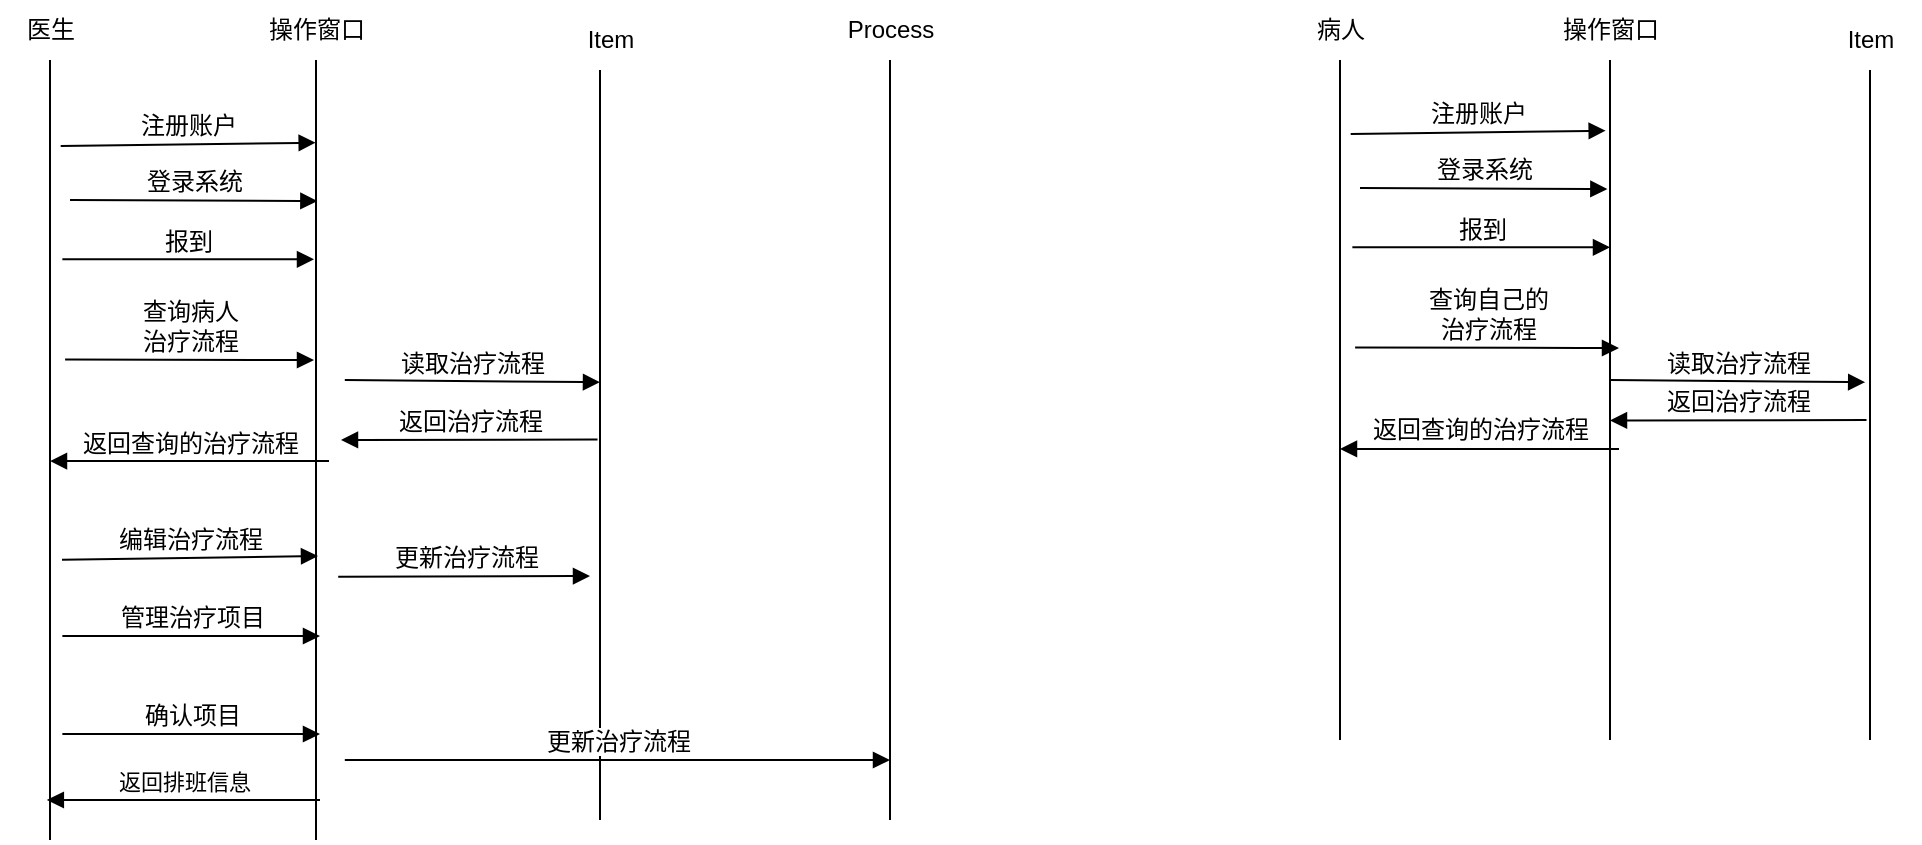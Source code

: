 <mxfile>
    <diagram id="BYAgiORMlI9uqCXqJPYh" name="第 1 页">
        <mxGraphModel dx="823" dy="610" grid="1" gridSize="10" guides="1" tooltips="1" connect="1" arrows="1" fold="1" page="1" pageScale="1" pageWidth="827" pageHeight="583" math="0" shadow="0">
            <root>
                <mxCell id="0"/>
                <mxCell id="1" parent="0"/>
                <mxCell id="20" value="&lt;span style=&quot;font-size: 12px; background-color: rgb(255, 255, 255);&quot;&gt;注册账户&lt;/span&gt;" style="html=1;verticalAlign=bottom;endArrow=block;entryX=-0.216;entryY=0.067;entryDx=0;entryDy=0;entryPerimeter=0;exitX=1.034;exitY=0.118;exitDx=0;exitDy=0;exitPerimeter=0;" edge="1" parent="1">
                    <mxGeometry width="80" relative="1" as="geometry">
                        <mxPoint x="115.34" y="152.98" as="sourcePoint"/>
                        <mxPoint x="242.84" y="151.34" as="targetPoint"/>
                    </mxGeometry>
                </mxCell>
                <mxCell id="21" value="&lt;span style=&quot;font-size: 12px; background-color: rgb(255, 255, 255);&quot;&gt;登录系统&lt;/span&gt;" style="html=1;verticalAlign=bottom;endArrow=block;entryX=-0.132;entryY=0.026;entryDx=0;entryDy=0;entryPerimeter=0;" edge="1" parent="1">
                    <mxGeometry x="0.003" width="80" relative="1" as="geometry">
                        <mxPoint x="120" y="180" as="sourcePoint"/>
                        <mxPoint x="243.68" y="180.52" as="targetPoint"/>
                        <mxPoint as="offset"/>
                    </mxGeometry>
                </mxCell>
                <mxCell id="22" value="&lt;span style=&quot;font-size: 12px; background-color: rgb(255, 255, 255);&quot;&gt;报到&lt;/span&gt;" style="html=1;verticalAlign=bottom;endArrow=block;exitX=1.118;exitY=0.633;exitDx=0;exitDy=0;exitPerimeter=0;" edge="1" parent="1">
                    <mxGeometry x="0.003" width="80" relative="1" as="geometry">
                        <mxPoint x="116.18" y="209.63" as="sourcePoint"/>
                        <mxPoint x="242" y="209.63" as="targetPoint"/>
                        <mxPoint as="offset"/>
                    </mxGeometry>
                </mxCell>
                <mxCell id="60" style="edgeStyle=none;html=1;endArrow=none;endFill=0;" edge="1" parent="1" source="29">
                    <mxGeometry relative="1" as="geometry">
                        <mxPoint x="110" y="500" as="targetPoint"/>
                    </mxGeometry>
                </mxCell>
                <mxCell id="29" value="医生" style="text;html=1;align=center;verticalAlign=middle;resizable=0;points=[];autosize=1;strokeColor=none;fillColor=none;" vertex="1" parent="1">
                    <mxGeometry x="85" y="80" width="50" height="30" as="geometry"/>
                </mxCell>
                <mxCell id="30" value="&lt;span style=&quot;font-size: 12px; background-color: rgb(255, 255, 255);&quot;&gt;查询病人&lt;br&gt;治疗流程&lt;/span&gt;" style="html=1;verticalAlign=bottom;endArrow=block;exitX=1.255;exitY=0.921;exitDx=0;exitDy=0;exitPerimeter=0;" edge="1" parent="1">
                    <mxGeometry x="0.001" width="80" relative="1" as="geometry">
                        <mxPoint x="117.55" y="259.73" as="sourcePoint"/>
                        <mxPoint x="242" y="260.0" as="targetPoint"/>
                        <mxPoint as="offset"/>
                        <Array as="points">
                            <mxPoint x="240" y="260"/>
                        </Array>
                    </mxGeometry>
                </mxCell>
                <mxCell id="31" value="&lt;span style=&quot;font-size: 12px; background-color: rgb(255, 255, 255);&quot;&gt;返回查询的治疗流程&lt;/span&gt;" style="html=1;verticalAlign=bottom;endArrow=block;entryX=0.5;entryY=0.011;entryDx=0;entryDy=0;entryPerimeter=0;" edge="1" parent="1">
                    <mxGeometry x="-0.001" width="80" relative="1" as="geometry">
                        <mxPoint x="249.5" y="310.55" as="sourcePoint"/>
                        <mxPoint x="110" y="310.55" as="targetPoint"/>
                        <mxPoint as="offset"/>
                    </mxGeometry>
                </mxCell>
                <mxCell id="32" value="&lt;span style=&quot;font-size: 12px; background-color: rgb(255, 255, 255);&quot;&gt;编辑治疗流程&lt;/span&gt;" style="html=1;verticalAlign=bottom;endArrow=block;entryX=-0.177;entryY=0.253;entryDx=0;entryDy=0;entryPerimeter=0;" edge="1" parent="1">
                    <mxGeometry width="80" relative="1" as="geometry">
                        <mxPoint x="116" y="359.82" as="sourcePoint"/>
                        <mxPoint x="244" y="358" as="targetPoint"/>
                    </mxGeometry>
                </mxCell>
                <mxCell id="33" value="返回排班信息" style="html=1;verticalAlign=bottom;endArrow=block;exitX=-0.191;exitY=0.21;exitDx=0;exitDy=0;exitPerimeter=0;" edge="1" parent="1">
                    <mxGeometry width="80" relative="1" as="geometry">
                        <mxPoint x="245" y="480.0" as="sourcePoint"/>
                        <mxPoint x="108.42" y="480.0" as="targetPoint"/>
                    </mxGeometry>
                </mxCell>
                <mxCell id="34" value="&lt;span style=&quot;font-size: 12px; background-color: rgb(255, 255, 255);&quot;&gt;更新治疗流程&lt;/span&gt;" style="html=1;verticalAlign=bottom;endArrow=block;exitX=0.91;exitY=0.313;exitDx=0;exitDy=0;exitPerimeter=0;" edge="1" parent="1">
                    <mxGeometry x="0.005" width="80" relative="1" as="geometry">
                        <mxPoint x="254.1" y="368.329" as="sourcePoint"/>
                        <mxPoint x="380" y="368" as="targetPoint"/>
                        <mxPoint as="offset"/>
                    </mxGeometry>
                </mxCell>
                <mxCell id="47" value="&lt;span style=&quot;font-size: 12px; background-color: rgb(255, 255, 255);&quot;&gt;注册账户&lt;/span&gt;" style="html=1;verticalAlign=bottom;endArrow=block;entryX=-0.216;entryY=0.067;entryDx=0;entryDy=0;entryPerimeter=0;exitX=1.034;exitY=0.118;exitDx=0;exitDy=0;exitPerimeter=0;" edge="1" parent="1">
                    <mxGeometry width="80" relative="1" as="geometry">
                        <mxPoint x="760.34" y="146.98" as="sourcePoint"/>
                        <mxPoint x="887.84" y="145.34" as="targetPoint"/>
                    </mxGeometry>
                </mxCell>
                <mxCell id="48" value="&lt;span style=&quot;font-size: 12px; background-color: rgb(255, 255, 255);&quot;&gt;登录系统&lt;/span&gt;" style="html=1;verticalAlign=bottom;endArrow=block;entryX=-0.132;entryY=0.026;entryDx=0;entryDy=0;entryPerimeter=0;" edge="1" parent="1">
                    <mxGeometry x="0.003" width="80" relative="1" as="geometry">
                        <mxPoint x="765.0" y="174" as="sourcePoint"/>
                        <mxPoint x="888.68" y="174.52" as="targetPoint"/>
                        <mxPoint as="offset"/>
                    </mxGeometry>
                </mxCell>
                <mxCell id="49" value="&lt;span style=&quot;font-size: 12px; background-color: rgb(255, 255, 255);&quot;&gt;报到&lt;/span&gt;" style="html=1;verticalAlign=bottom;endArrow=block;exitX=1.118;exitY=0.633;exitDx=0;exitDy=0;exitPerimeter=0;" edge="1" parent="1">
                    <mxGeometry x="0.003" width="80" relative="1" as="geometry">
                        <mxPoint x="761.18" y="203.63" as="sourcePoint"/>
                        <mxPoint x="890" y="203.63" as="targetPoint"/>
                        <mxPoint as="offset"/>
                    </mxGeometry>
                </mxCell>
                <mxCell id="54" value="&lt;span style=&quot;font-size: 12px; background-color: rgb(255, 255, 255);&quot;&gt;查询自己的&lt;br&gt;治疗流程&lt;/span&gt;" style="html=1;verticalAlign=bottom;endArrow=block;exitX=1.255;exitY=0.921;exitDx=0;exitDy=0;exitPerimeter=0;" edge="1" parent="1">
                    <mxGeometry x="0.001" width="80" relative="1" as="geometry">
                        <mxPoint x="762.55" y="253.73" as="sourcePoint"/>
                        <mxPoint x="894.5" y="254" as="targetPoint"/>
                        <mxPoint as="offset"/>
                        <Array as="points">
                            <mxPoint x="885" y="254"/>
                        </Array>
                    </mxGeometry>
                </mxCell>
                <mxCell id="55" value="&lt;span style=&quot;font-size: 12px; background-color: rgb(255, 255, 255);&quot;&gt;返回查询的治疗流程&lt;/span&gt;" style="html=1;verticalAlign=bottom;endArrow=block;entryX=0.5;entryY=0.011;entryDx=0;entryDy=0;entryPerimeter=0;" edge="1" parent="1">
                    <mxGeometry x="-0.001" width="80" relative="1" as="geometry">
                        <mxPoint x="894.5" y="304.44" as="sourcePoint"/>
                        <mxPoint x="755" y="304.44" as="targetPoint"/>
                        <mxPoint as="offset"/>
                    </mxGeometry>
                </mxCell>
                <mxCell id="61" style="edgeStyle=none;html=1;endArrow=none;endFill=0;" edge="1" parent="1" source="57">
                    <mxGeometry relative="1" as="geometry">
                        <mxPoint x="243" y="500" as="targetPoint"/>
                    </mxGeometry>
                </mxCell>
                <mxCell id="57" value="&lt;span style=&quot;&quot;&gt;操作窗口&lt;/span&gt;" style="text;html=1;align=center;verticalAlign=middle;resizable=0;points=[];autosize=1;strokeColor=none;fillColor=none;" vertex="1" parent="1">
                    <mxGeometry x="208" y="80" width="70" height="30" as="geometry"/>
                </mxCell>
                <mxCell id="64" style="edgeStyle=none;html=1;endArrow=none;endFill=0;" edge="1" parent="1" source="59">
                    <mxGeometry relative="1" as="geometry">
                        <mxPoint x="530" y="490" as="targetPoint"/>
                    </mxGeometry>
                </mxCell>
                <mxCell id="59" value="&lt;span style=&quot;&quot;&gt;Process&lt;/span&gt;" style="text;html=1;align=center;verticalAlign=middle;resizable=0;points=[];autosize=1;strokeColor=none;fillColor=none;" vertex="1" parent="1">
                    <mxGeometry x="495" y="80" width="70" height="30" as="geometry"/>
                </mxCell>
                <mxCell id="63" style="edgeStyle=none;html=1;endArrow=none;endFill=0;" edge="1" parent="1">
                    <mxGeometry relative="1" as="geometry">
                        <mxPoint x="385" y="490" as="targetPoint"/>
                        <mxPoint x="385" y="115.0" as="sourcePoint"/>
                    </mxGeometry>
                </mxCell>
                <mxCell id="62" value="Item" style="text;html=1;align=center;verticalAlign=middle;resizable=0;points=[];autosize=1;strokeColor=none;fillColor=none;" vertex="1" parent="1">
                    <mxGeometry x="365" y="85" width="50" height="30" as="geometry"/>
                </mxCell>
                <mxCell id="66" value="&lt;span style=&quot;font-size: 12px; background-color: rgb(255, 255, 255);&quot;&gt;管理治疗项目&lt;/span&gt;" style="html=1;verticalAlign=bottom;endArrow=block;exitX=1.118;exitY=0.633;exitDx=0;exitDy=0;exitPerimeter=0;" edge="1" parent="1">
                    <mxGeometry x="0.006" width="80" relative="1" as="geometry">
                        <mxPoint x="116.18" y="398" as="sourcePoint"/>
                        <mxPoint x="245" y="398" as="targetPoint"/>
                        <mxPoint as="offset"/>
                    </mxGeometry>
                </mxCell>
                <mxCell id="67" value="&lt;span style=&quot;font-size: 12px; background-color: rgb(255, 255, 255);&quot;&gt;确认项目&lt;/span&gt;" style="html=1;verticalAlign=bottom;endArrow=block;exitX=1.118;exitY=0.633;exitDx=0;exitDy=0;exitPerimeter=0;" edge="1" parent="1">
                    <mxGeometry x="0.006" width="80" relative="1" as="geometry">
                        <mxPoint x="116.18" y="447" as="sourcePoint"/>
                        <mxPoint x="245" y="447" as="targetPoint"/>
                        <mxPoint as="offset"/>
                    </mxGeometry>
                </mxCell>
                <mxCell id="68" value="&lt;span style=&quot;font-size: 12px; background-color: rgb(255, 255, 255);&quot;&gt;读取治疗流程&lt;/span&gt;" style="html=1;verticalAlign=bottom;endArrow=block;entryX=-0.331;entryY=0.157;entryDx=0;entryDy=0;entryPerimeter=0;exitX=0.91;exitY=0.313;exitDx=0;exitDy=0;exitPerimeter=0;" edge="1" parent="1">
                    <mxGeometry x="0.005" width="80" relative="1" as="geometry">
                        <mxPoint x="257.41" y="269.999" as="sourcePoint"/>
                        <mxPoint x="385" y="271.09" as="targetPoint"/>
                        <mxPoint as="offset"/>
                    </mxGeometry>
                </mxCell>
                <mxCell id="69" value="&lt;span style=&quot;font-size: 12px; background-color: rgb(255, 255, 255);&quot;&gt;返回治疗流程&lt;/span&gt;" style="html=1;verticalAlign=bottom;endArrow=block;entryX=0.5;entryY=0.011;entryDx=0;entryDy=0;entryPerimeter=0;exitX=-0.124;exitY=0.663;exitDx=0;exitDy=0;exitPerimeter=0;" edge="1" parent="1">
                    <mxGeometry width="80" relative="1" as="geometry">
                        <mxPoint x="383.76" y="299.78" as="sourcePoint"/>
                        <mxPoint x="255.5" y="300.0" as="targetPoint"/>
                    </mxGeometry>
                </mxCell>
                <mxCell id="70" value="&lt;span style=&quot;font-size: 12px; background-color: rgb(255, 255, 255);&quot;&gt;更新治疗流程&lt;/span&gt;" style="html=1;verticalAlign=bottom;endArrow=block;exitX=0.91;exitY=0.313;exitDx=0;exitDy=0;exitPerimeter=0;" edge="1" parent="1">
                    <mxGeometry x="0.005" width="80" relative="1" as="geometry">
                        <mxPoint x="257.41" y="459.999" as="sourcePoint"/>
                        <mxPoint x="530" y="460" as="targetPoint"/>
                        <mxPoint as="offset"/>
                    </mxGeometry>
                </mxCell>
                <mxCell id="84" style="edgeStyle=none;html=1;endArrow=none;endFill=0;" edge="1" parent="1" source="83">
                    <mxGeometry relative="1" as="geometry">
                        <mxPoint x="755" y="450" as="targetPoint"/>
                    </mxGeometry>
                </mxCell>
                <mxCell id="83" value="病人" style="text;html=1;align=center;verticalAlign=middle;resizable=0;points=[];autosize=1;strokeColor=none;fillColor=none;" vertex="1" parent="1">
                    <mxGeometry x="730" y="80" width="50" height="30" as="geometry"/>
                </mxCell>
                <mxCell id="86" style="edgeStyle=none;html=1;endArrow=none;endFill=0;" edge="1" parent="1" source="85">
                    <mxGeometry relative="1" as="geometry">
                        <mxPoint x="890" y="450" as="targetPoint"/>
                    </mxGeometry>
                </mxCell>
                <mxCell id="85" value="操作窗口" style="text;html=1;align=center;verticalAlign=middle;resizable=0;points=[];autosize=1;strokeColor=none;fillColor=none;" vertex="1" parent="1">
                    <mxGeometry x="855" y="80" width="70" height="30" as="geometry"/>
                </mxCell>
                <mxCell id="88" style="edgeStyle=none;html=1;endArrow=none;endFill=0;" edge="1" parent="1" source="87">
                    <mxGeometry relative="1" as="geometry">
                        <mxPoint x="1020" y="450" as="targetPoint"/>
                    </mxGeometry>
                </mxCell>
                <mxCell id="87" value="Item" style="text;html=1;align=center;verticalAlign=middle;resizable=0;points=[];autosize=1;strokeColor=none;fillColor=none;" vertex="1" parent="1">
                    <mxGeometry x="995" y="85" width="50" height="30" as="geometry"/>
                </mxCell>
                <mxCell id="89" value="&lt;span style=&quot;font-size: 12px; background-color: rgb(255, 255, 255);&quot;&gt;读取治疗流程&lt;/span&gt;" style="html=1;verticalAlign=bottom;endArrow=block;entryX=-0.331;entryY=0.157;entryDx=0;entryDy=0;entryPerimeter=0;exitX=0.91;exitY=0.313;exitDx=0;exitDy=0;exitPerimeter=0;" edge="1" parent="1">
                    <mxGeometry x="0.005" width="80" relative="1" as="geometry">
                        <mxPoint x="890.0" y="269.999" as="sourcePoint"/>
                        <mxPoint x="1017.59" y="271.09" as="targetPoint"/>
                        <mxPoint as="offset"/>
                    </mxGeometry>
                </mxCell>
                <mxCell id="90" value="&lt;span style=&quot;font-size: 12px; background-color: rgb(255, 255, 255);&quot;&gt;返回治疗流程&lt;/span&gt;" style="html=1;verticalAlign=bottom;endArrow=block;entryX=0.5;entryY=0.011;entryDx=0;entryDy=0;entryPerimeter=0;exitX=-0.124;exitY=0.663;exitDx=0;exitDy=0;exitPerimeter=0;" edge="1" parent="1">
                    <mxGeometry width="80" relative="1" as="geometry">
                        <mxPoint x="1018.26" y="290.0" as="sourcePoint"/>
                        <mxPoint x="890" y="290.22" as="targetPoint"/>
                    </mxGeometry>
                </mxCell>
            </root>
        </mxGraphModel>
    </diagram>
</mxfile>